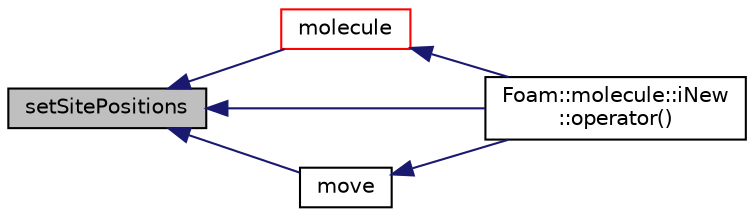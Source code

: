 digraph "setSitePositions"
{
  bgcolor="transparent";
  edge [fontname="Helvetica",fontsize="10",labelfontname="Helvetica",labelfontsize="10"];
  node [fontname="Helvetica",fontsize="10",shape=record];
  rankdir="LR";
  Node1 [label="setSitePositions",height=0.2,width=0.4,color="black", fillcolor="grey75", style="filled", fontcolor="black"];
  Node1 -> Node2 [dir="back",color="midnightblue",fontsize="10",style="solid",fontname="Helvetica"];
  Node2 [label="molecule",height=0.2,width=0.4,color="red",URL="$a01554.html#abdcd390bc8e91948c80d6156a5937bc3",tooltip="Construct from components. "];
  Node2 -> Node3 [dir="back",color="midnightblue",fontsize="10",style="solid",fontname="Helvetica"];
  Node3 [label="Foam::molecule::iNew\l::operator()",height=0.2,width=0.4,color="black",URL="$a01099.html#abef8fcb1d449d5912ad174eb55c4d105"];
  Node1 -> Node4 [dir="back",color="midnightblue",fontsize="10",style="solid",fontname="Helvetica"];
  Node4 [label="move",height=0.2,width=0.4,color="black",URL="$a01554.html#ab2af4f225a9c3e9d8789961151f121ac"];
  Node4 -> Node3 [dir="back",color="midnightblue",fontsize="10",style="solid",fontname="Helvetica"];
  Node1 -> Node3 [dir="back",color="midnightblue",fontsize="10",style="solid",fontname="Helvetica"];
}
